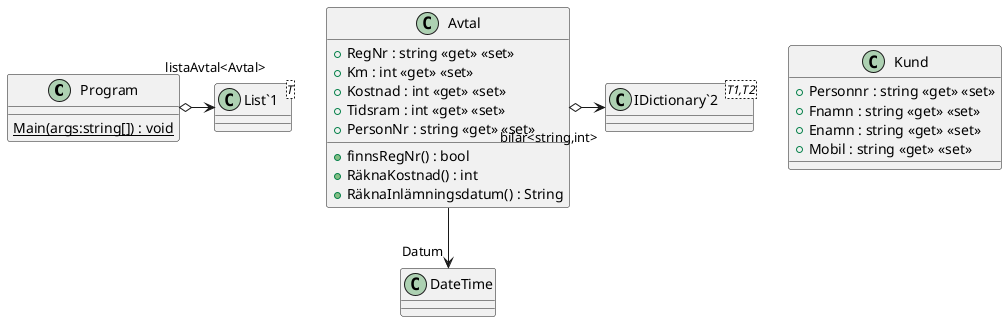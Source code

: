 @startuml
class Program {
    {static} Main(args:string[]) : void
}
class Avtal {
    + RegNr : string <<get>> <<set>>
    + Km : int <<get>> <<set>>
    + Kostnad : int <<get>> <<set>>
    + Tidsram : int <<get>> <<set>>
    + PersonNr : string <<get>> <<set>>
    + finnsRegNr() : bool
    + RäknaKostnad() : int
    + RäknaInlämningsdatum() : String
}
class Kund {
    + Personnr : string <<get>> <<set>>
    + Fnamn : string <<get>> <<set>>
    + Enamn : string <<get>> <<set>>
    + Mobil : string <<get>> <<set>>
}
class "List`1"<T> {
}
class "IDictionary`2"<T1,T2> {
}
Program o-> "listaAvtal<Avtal>" "List`1"
Avtal --> "Datum" DateTime
Avtal o-> "bilar<string,int>" "IDictionary`2"
@enduml
